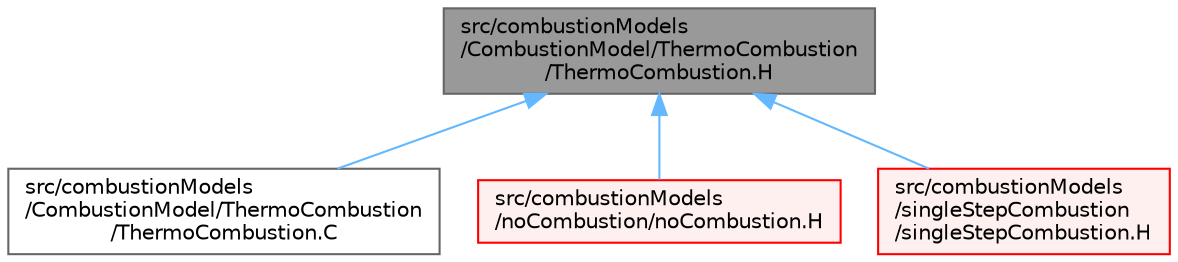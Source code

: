 digraph "src/combustionModels/CombustionModel/ThermoCombustion/ThermoCombustion.H"
{
 // LATEX_PDF_SIZE
  bgcolor="transparent";
  edge [fontname=Helvetica,fontsize=10,labelfontname=Helvetica,labelfontsize=10];
  node [fontname=Helvetica,fontsize=10,shape=box,height=0.2,width=0.4];
  Node1 [id="Node000001",label="src/combustionModels\l/CombustionModel/ThermoCombustion\l/ThermoCombustion.H",height=0.2,width=0.4,color="gray40", fillcolor="grey60", style="filled", fontcolor="black",tooltip=" "];
  Node1 -> Node2 [id="edge1_Node000001_Node000002",dir="back",color="steelblue1",style="solid",tooltip=" "];
  Node2 [id="Node000002",label="src/combustionModels\l/CombustionModel/ThermoCombustion\l/ThermoCombustion.C",height=0.2,width=0.4,color="grey40", fillcolor="white", style="filled",URL="$ThermoCombustion_8C.html",tooltip=" "];
  Node1 -> Node3 [id="edge2_Node000001_Node000003",dir="back",color="steelblue1",style="solid",tooltip=" "];
  Node3 [id="Node000003",label="src/combustionModels\l/noCombustion/noCombustion.H",height=0.2,width=0.4,color="red", fillcolor="#FFF0F0", style="filled",URL="$noCombustion_8H.html",tooltip=" "];
  Node1 -> Node6 [id="edge3_Node000001_Node000006",dir="back",color="steelblue1",style="solid",tooltip=" "];
  Node6 [id="Node000006",label="src/combustionModels\l/singleStepCombustion\l/singleStepCombustion.H",height=0.2,width=0.4,color="red", fillcolor="#FFF0F0", style="filled",URL="$singleStepCombustion_8H.html",tooltip=" "];
}
